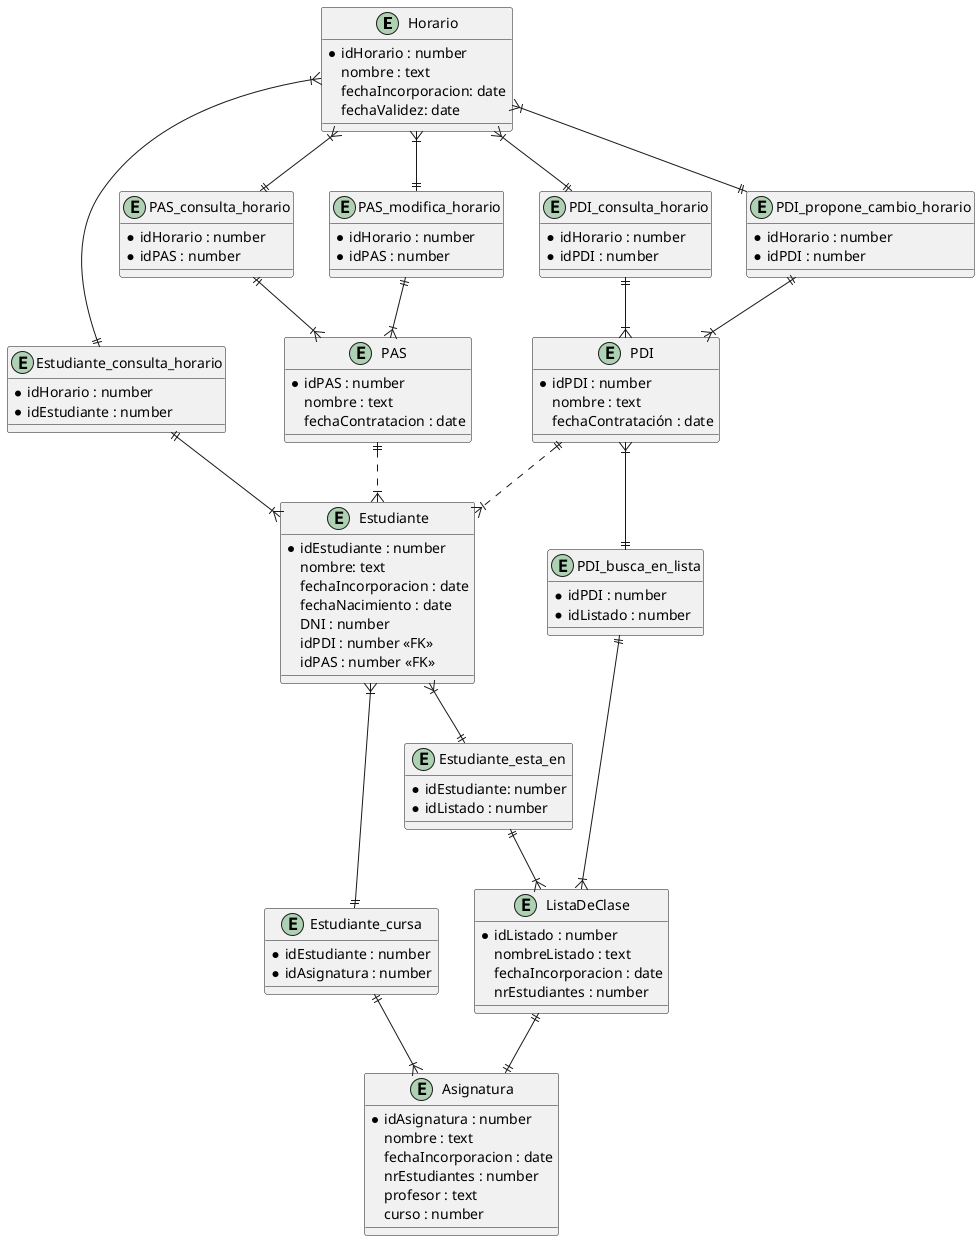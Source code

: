 @startuml supuesto1E-R

entity "Horario" as Horario{
    * idHorario : number
    nombre : text
    fechaIncorporacion: date
    fechaValidez: date
}

entity "Estudiante" as Estudiante{
    * idEstudiante : number
    nombre: text
    fechaIncorporacion : date
    fechaNacimiento : date
    DNI : number
    idPDI : number <<FK>>
    idPAS : number <<FK>>
}

entity "ListaDeClase" as ListaDeClase{
    * idListado : number
    nombreListado : text
    fechaIncorporacion : date
    nrEstudiantes : number
}

entity "Asignatura" as Asignatura{
    * idAsignatura : number
    nombre : text
    fechaIncorporacion : date
    nrEstudiantes : number
    profesor : text
    curso : number
}

entity "PDI" as PDI{
    * idPDI : number
    nombre : text
    fechaContratación : date
}

entity "PAS" as PAS{
    * idPAS : number
    nombre : text
    fechaContratacion : date
}

entity "Estudiante_consulta_horario" as ECH{
    * idHorario : number
    * idEstudiante : number
}
Horario }|--|| ECH
ECH ||--|{ Estudiante

entity "PAS_consulta_horario" as PCH{
    * idHorario : number
    * idPAS : number
}
Horario }|--|| PCH
PCH ||--|{ PAS

entity "PDI_consulta_horario" as PDICH{
    * idHorario : number
    * idPDI : number
}
Horario }|--|| PDICH
PDICH ||--|{ PDI

entity "PAS_modifica_horario" as PASmodH{
    * idHorario : number
    * idPAS : number
}
Horario }|--|| PASmodH
PASmodH ||--|{ PAS

entity "PDI_propone_cambio_horario" as PDIprop{
    * idHorario : number
    * idPDI : number
}
Horario }|--|| PDIprop
PDIprop ||--|{ PDI

entity "Estudiante_esta_en" as EEE{
    * idEstudiante: number
    * idListado : number
}
Estudiante }|--|| EEE
EEE ||--|{ ListaDeClase

entity "Estudiante_cursa" as EC{
    * idEstudiante : number
    * idAsignatura : number
}
Estudiante }|--|| EC
EC ||--|{ Asignatura

ListaDeClase ||--|| Asignatura

PDI ||..|{ Estudiante
PAS ||..|{ Estudiante

entity "PDI_busca_en_lista" as pbl{
    * idPDI : number
    * idListado : number
}
PDI }|--|| pbl
pbl ||--|{ ListaDeClase

















@enduml